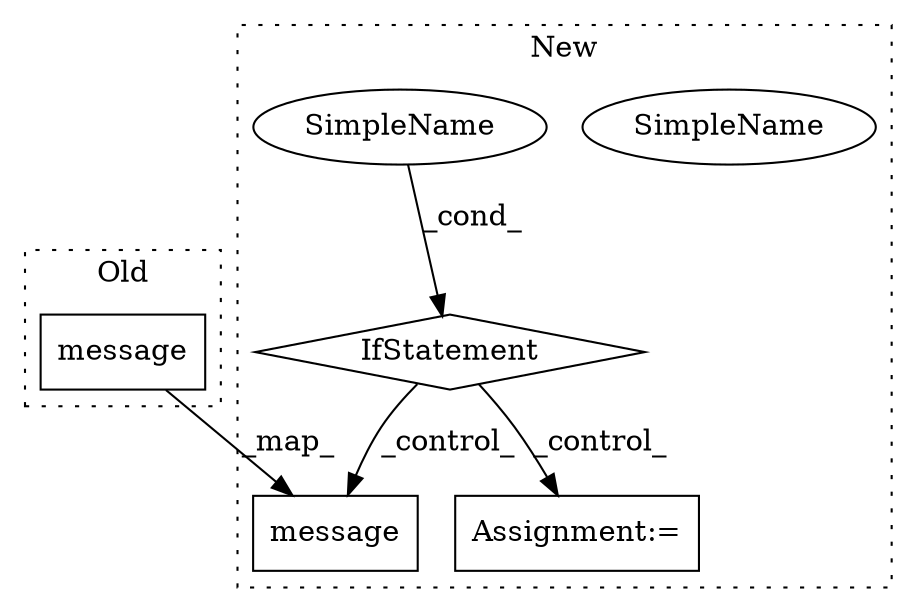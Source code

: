 digraph G {
subgraph cluster0 {
1 [label="message" a="32" s="2737,2754" l="8,1" shape="box"];
label = "Old";
style="dotted";
}
subgraph cluster1 {
2 [label="message" a="32" s="2995,3012" l="8,1" shape="box"];
3 [label="IfStatement" a="25" s="2752,2764" l="4,2" shape="diamond"];
4 [label="SimpleName" a="42" s="2756" l="8" shape="ellipse"];
5 [label="Assignment:=" a="7" s="2811,2897" l="57,2" shape="box"];
6 [label="SimpleName" a="42" s="2756" l="8" shape="ellipse"];
label = "New";
style="dotted";
}
1 -> 2 [label="_map_"];
3 -> 5 [label="_control_"];
3 -> 2 [label="_control_"];
6 -> 3 [label="_cond_"];
}